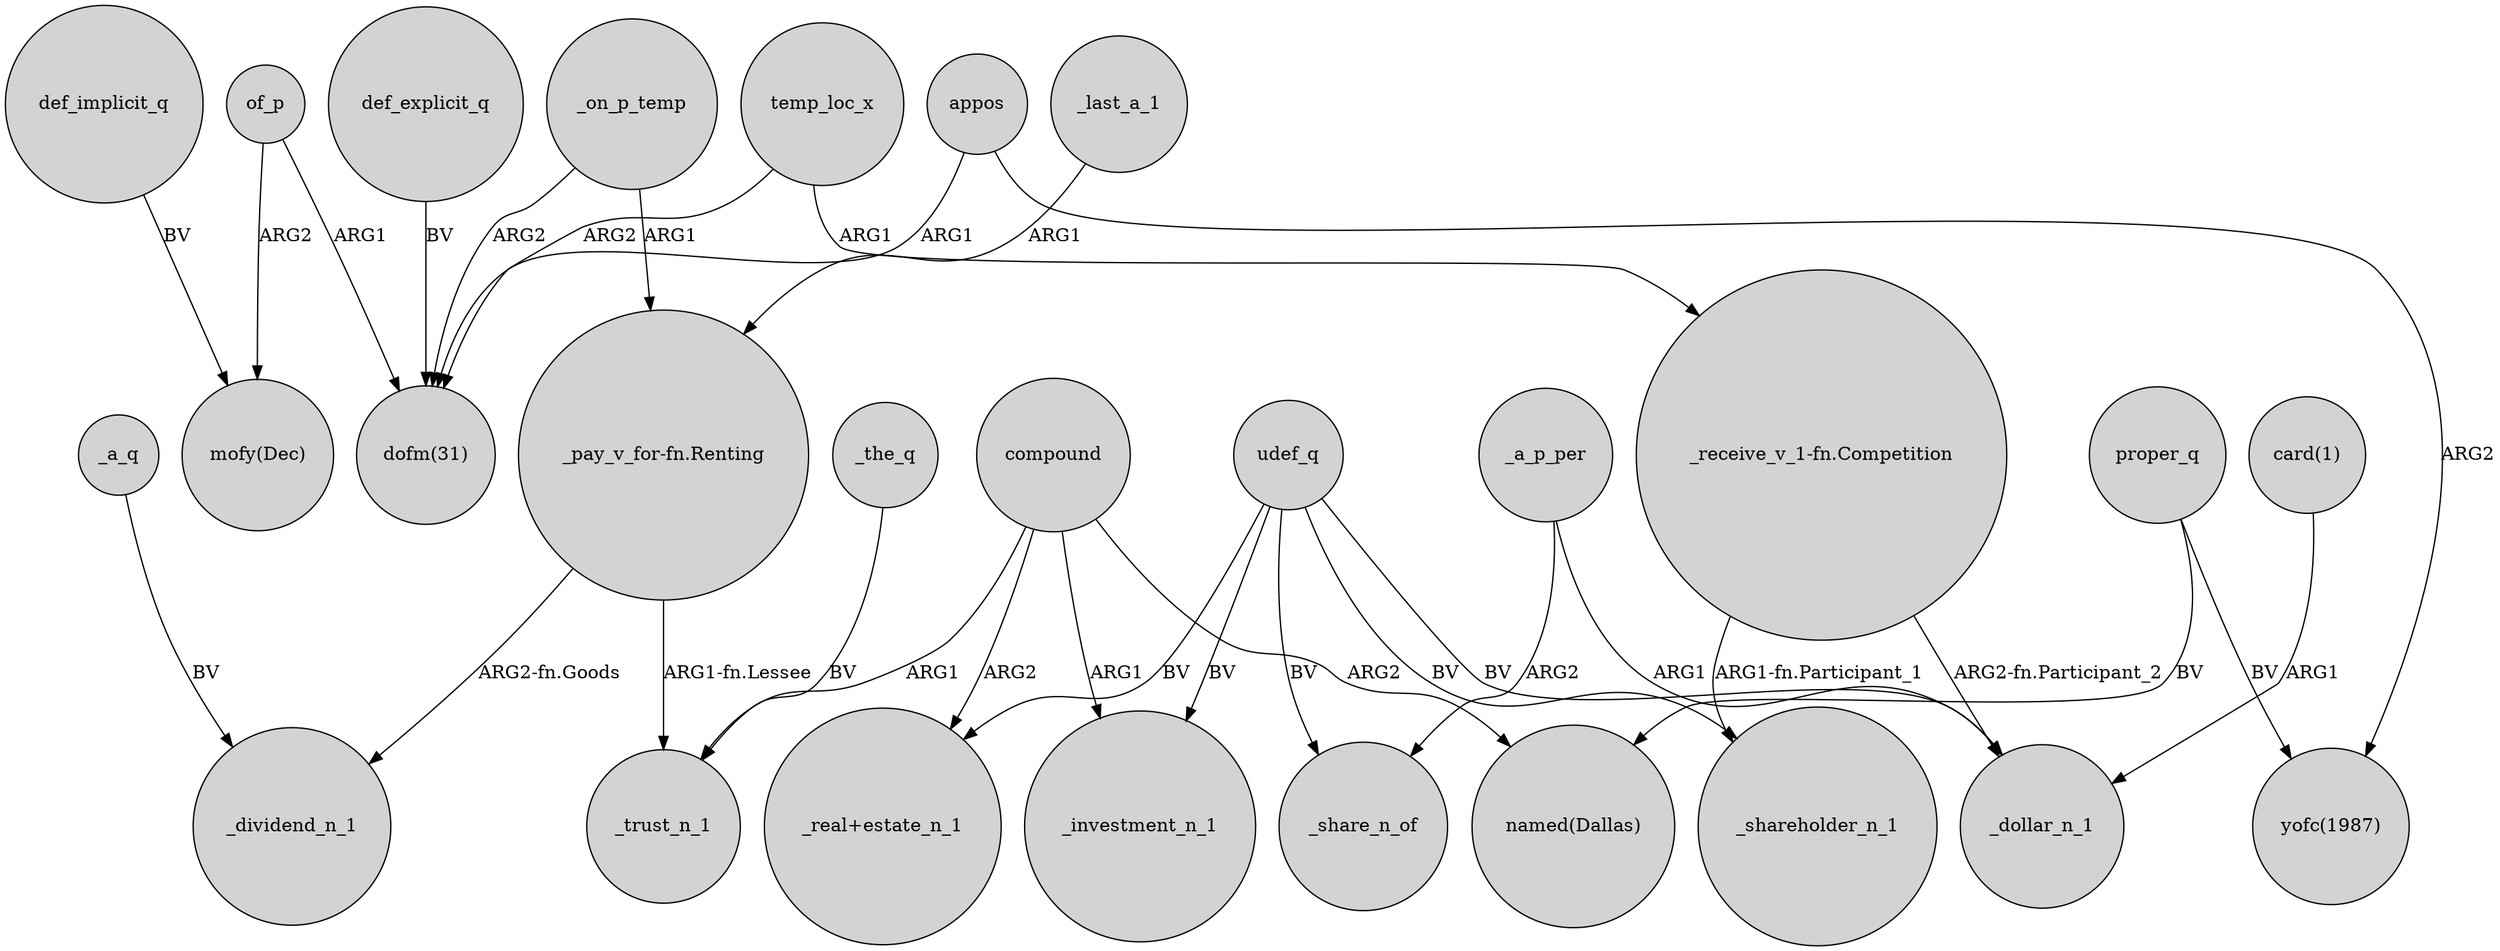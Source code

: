 digraph {
	node [shape=circle style=filled]
	temp_loc_x -> "dofm(31)" [label=ARG2]
	"_receive_v_1-fn.Competition" -> _dollar_n_1 [label="ARG2-fn.Participant_2"]
	udef_q -> _shareholder_n_1 [label=BV]
	compound -> _investment_n_1 [label=ARG1]
	temp_loc_x -> "_receive_v_1-fn.Competition" [label=ARG1]
	of_p -> "dofm(31)" [label=ARG1]
	compound -> "_real+estate_n_1" [label=ARG2]
	"_receive_v_1-fn.Competition" -> _shareholder_n_1 [label="ARG1-fn.Participant_1"]
	_on_p_temp -> "_pay_v_for-fn.Renting" [label=ARG1]
	_a_q -> _dividend_n_1 [label=BV]
	appos -> "dofm(31)" [label=ARG1]
	_the_q -> _trust_n_1 [label=BV]
	"card(1)" -> _dollar_n_1 [label=ARG1]
	_on_p_temp -> "dofm(31)" [label=ARG2]
	_a_p_per -> _share_n_of [label=ARG2]
	proper_q -> "yofc(1987)" [label=BV]
	compound -> "named(Dallas)" [label=ARG2]
	"_pay_v_for-fn.Renting" -> _dividend_n_1 [label="ARG2-fn.Goods"]
	udef_q -> _share_n_of [label=BV]
	_last_a_1 -> "_pay_v_for-fn.Renting" [label=ARG1]
	appos -> "yofc(1987)" [label=ARG2]
	compound -> _trust_n_1 [label=ARG1]
	udef_q -> _dollar_n_1 [label=BV]
	udef_q -> _investment_n_1 [label=BV]
	def_explicit_q -> "dofm(31)" [label=BV]
	_a_p_per -> _dollar_n_1 [label=ARG1]
	of_p -> "mofy(Dec)" [label=ARG2]
	udef_q -> "_real+estate_n_1" [label=BV]
	proper_q -> "named(Dallas)" [label=BV]
	"_pay_v_for-fn.Renting" -> _trust_n_1 [label="ARG1-fn.Lessee"]
	def_implicit_q -> "mofy(Dec)" [label=BV]
}
